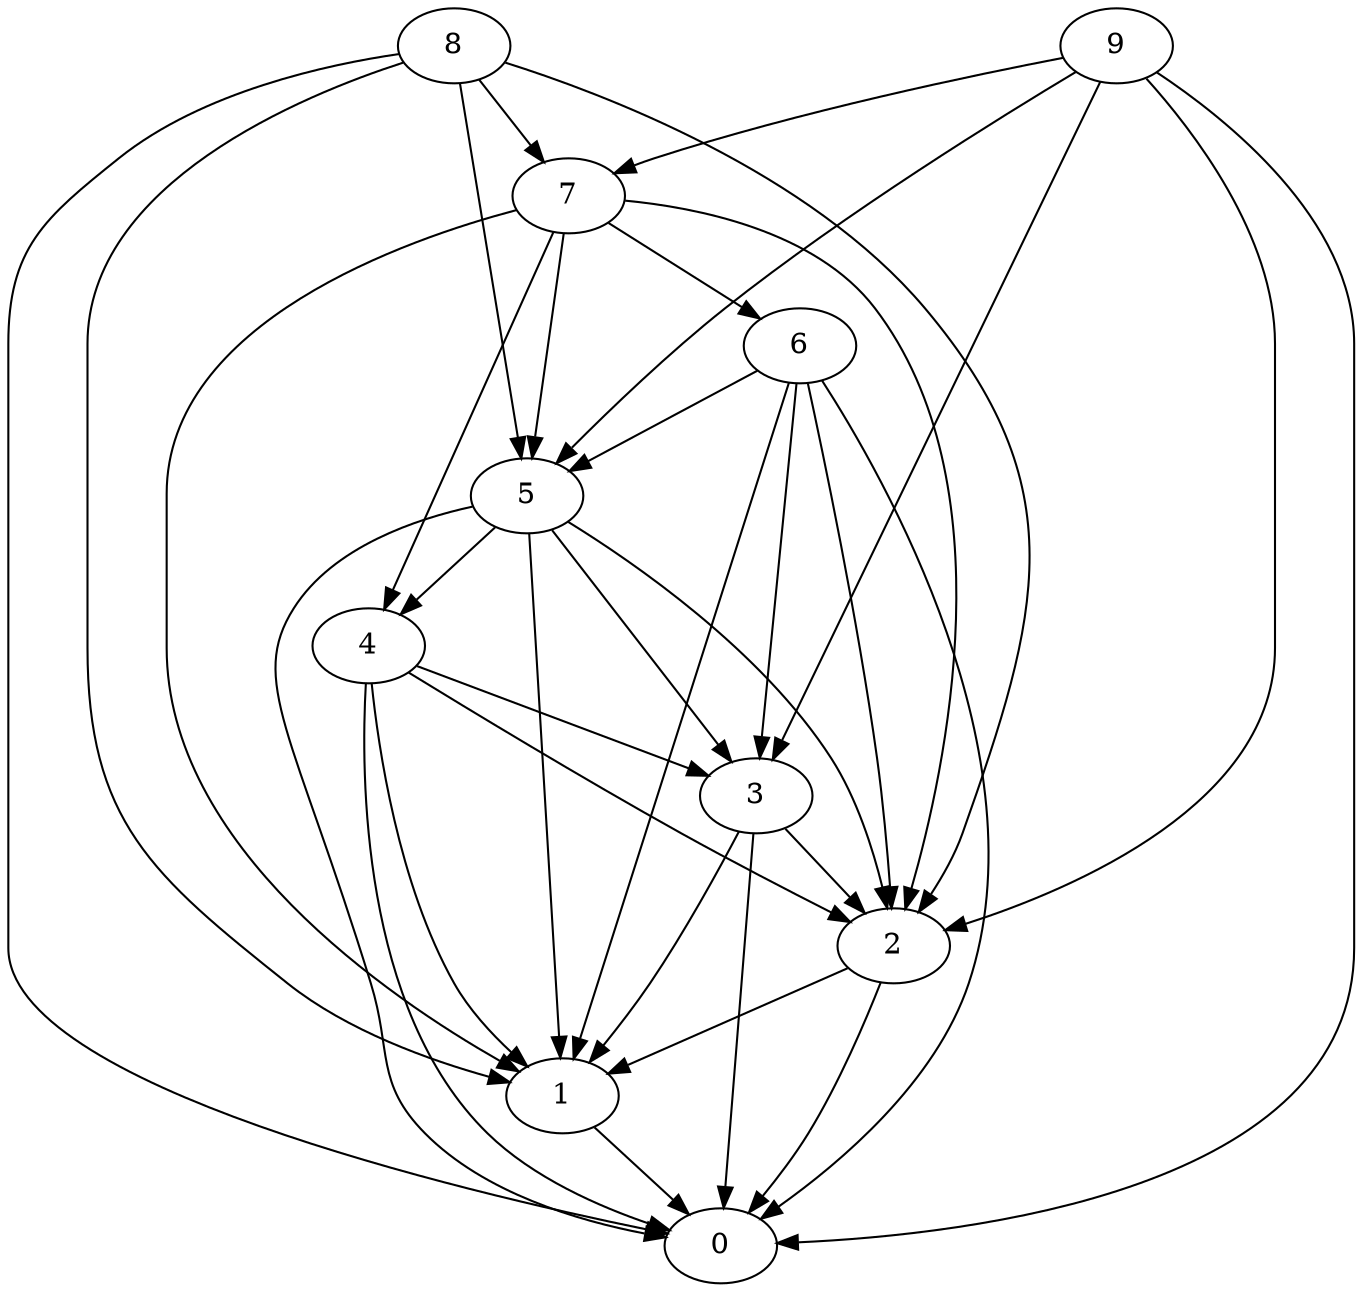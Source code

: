 /* Created by igraph 0.6.5 */
digraph {
  0;
  1;
  2;
  3;
  4;
  5;
  6;
  7;
  8;
  9;

  1 -> 0;
  2 -> 0;
  2 -> 1;
  3 -> 0;
  3 -> 1;
  3 -> 2;
  4 -> 0;
  4 -> 1;
  4 -> 2;
  4 -> 3;
  5 -> 0;
  5 -> 1;
  5 -> 2;
  5 -> 3;
  5 -> 4;
  6 -> 2;
  6 -> 3;
  6 -> 1;
  6 -> 0;
  6 -> 5;
  7 -> 2;
  7 -> 1;
  7 -> 4;
  7 -> 6;
  7 -> 5;
  8 -> 5;
  8 -> 1;
  8 -> 2;
  8 -> 7;
  8 -> 0;
  9 -> 7;
  9 -> 2;
  9 -> 5;
  9 -> 3;
  9 -> 0;
}

